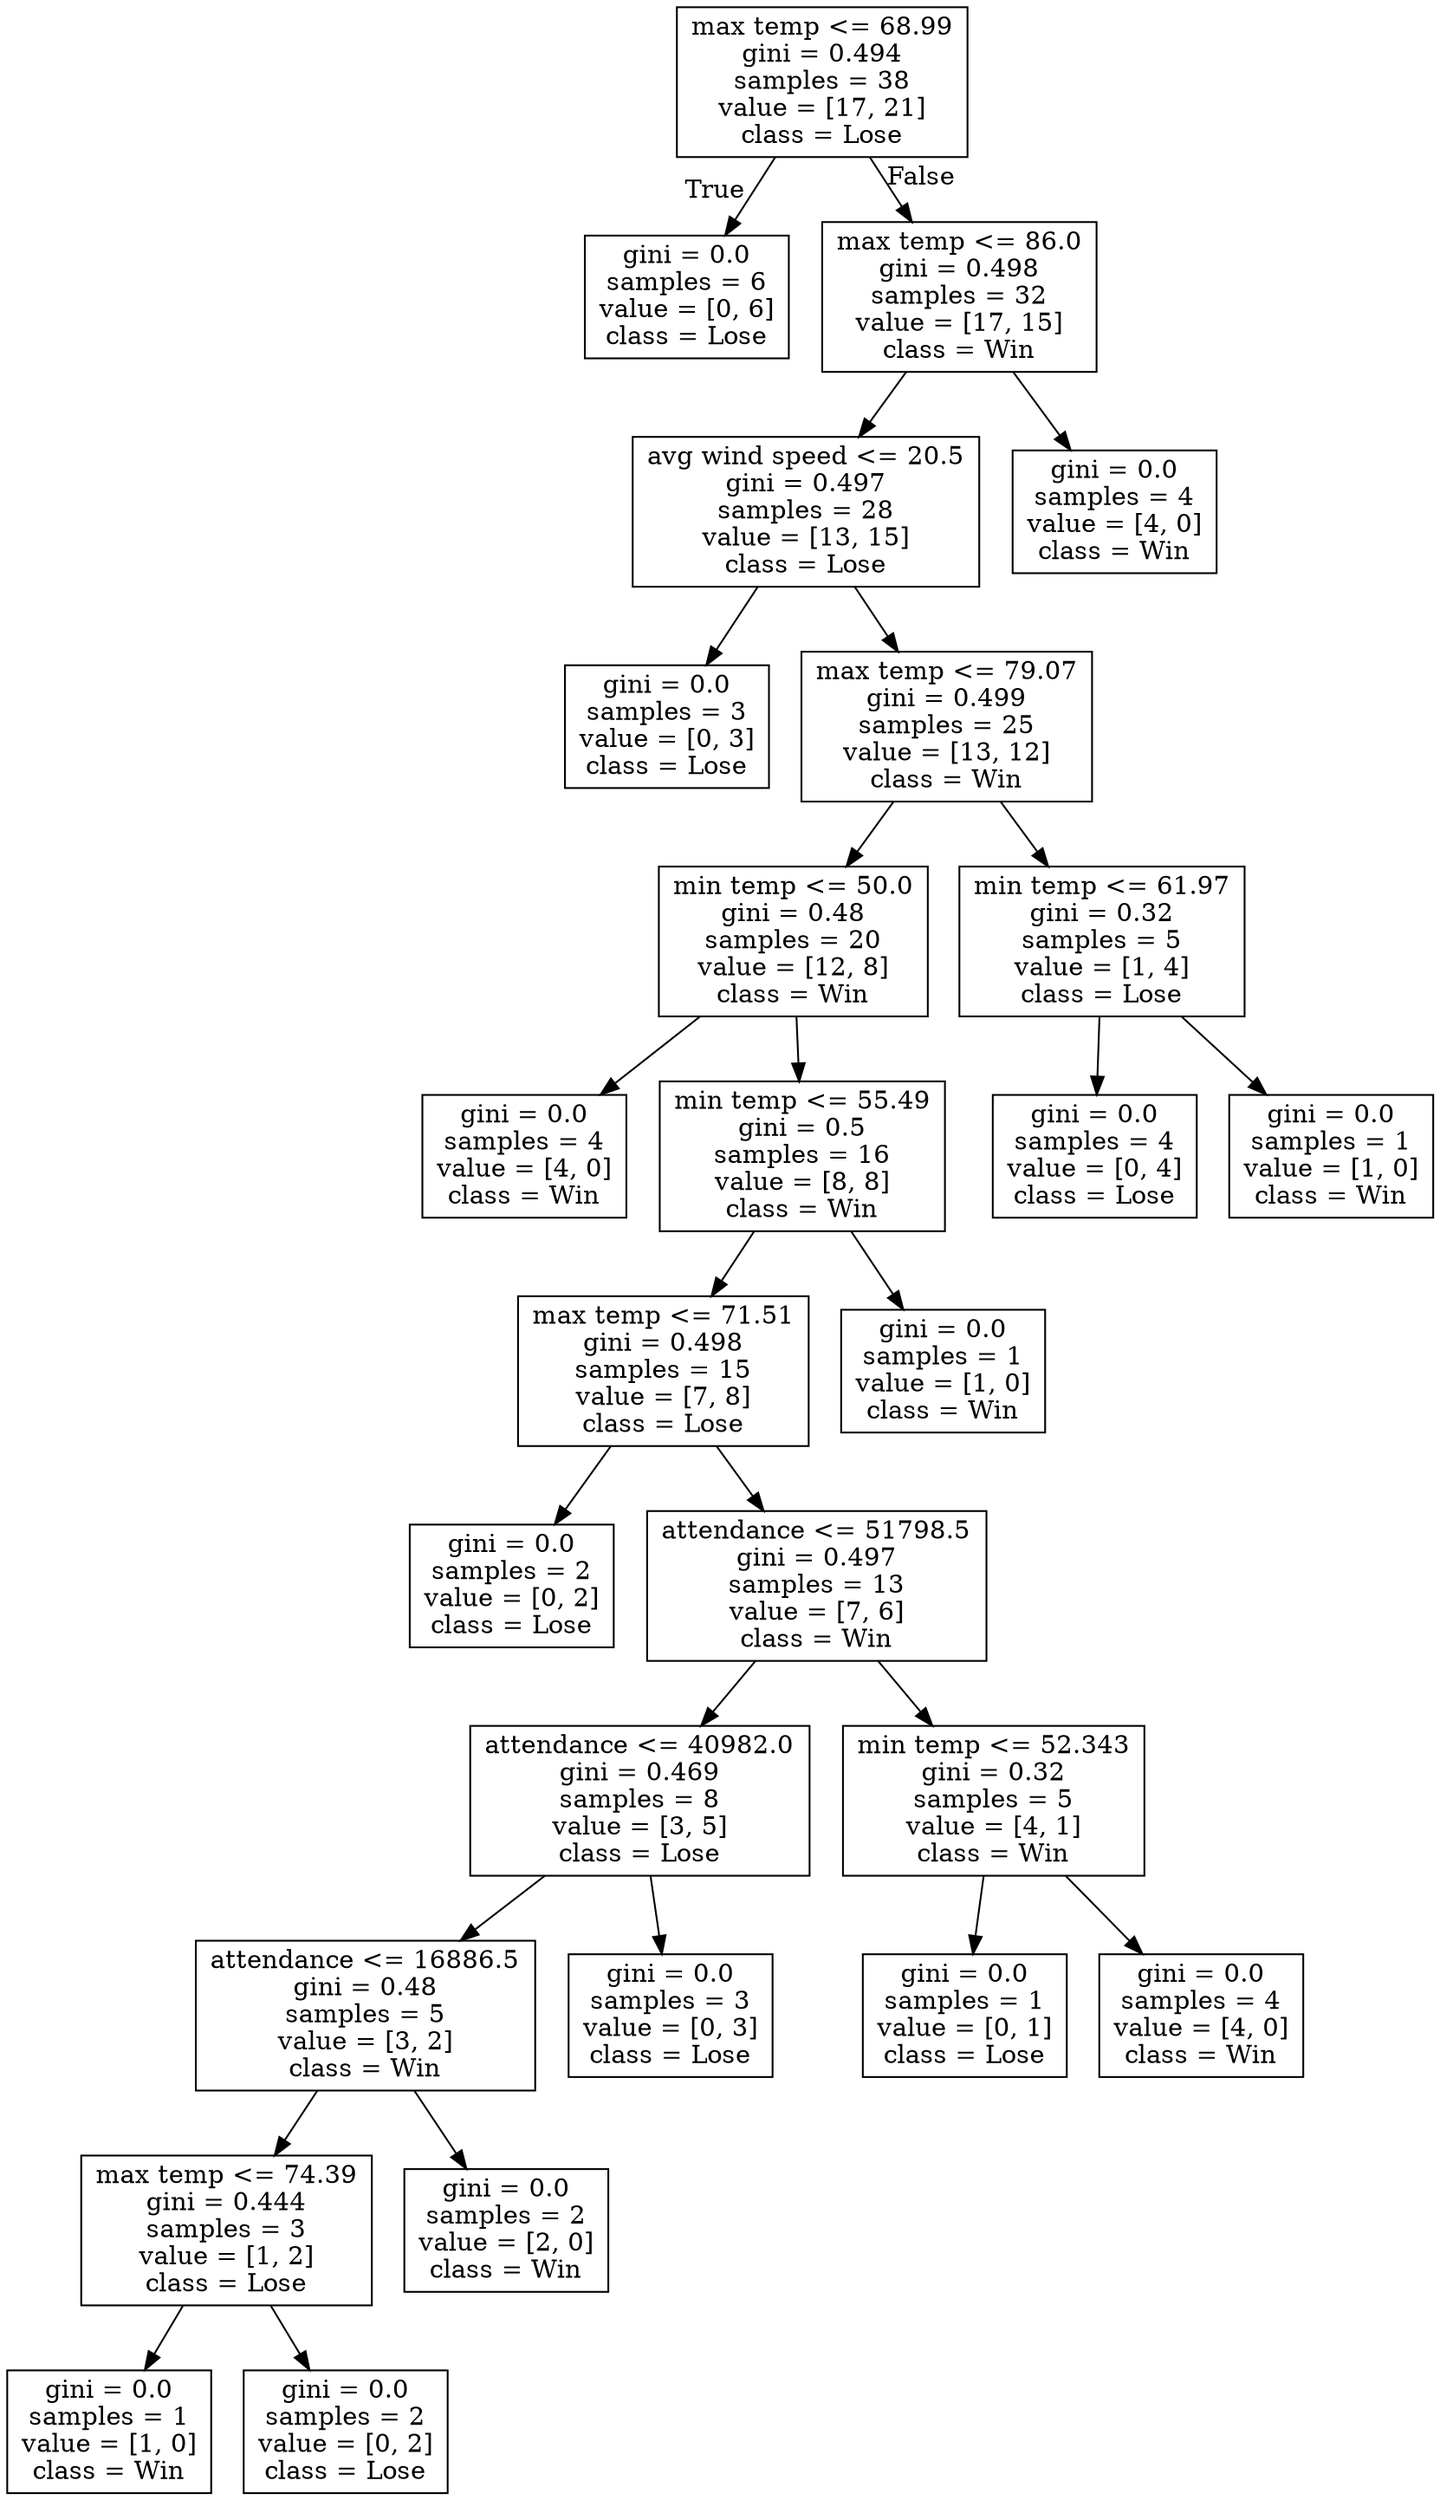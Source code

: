 digraph Tree {
node [shape=box] ;
0 [label="max temp <= 68.99\ngini = 0.494\nsamples = 38\nvalue = [17, 21]\nclass = Lose"] ;
1 [label="gini = 0.0\nsamples = 6\nvalue = [0, 6]\nclass = Lose"] ;
0 -> 1 [labeldistance=2.5, labelangle=45, headlabel="True"] ;
2 [label="max temp <= 86.0\ngini = 0.498\nsamples = 32\nvalue = [17, 15]\nclass = Win"] ;
0 -> 2 [labeldistance=2.5, labelangle=-45, headlabel="False"] ;
3 [label="avg wind speed <= 20.5\ngini = 0.497\nsamples = 28\nvalue = [13, 15]\nclass = Lose"] ;
2 -> 3 ;
4 [label="gini = 0.0\nsamples = 3\nvalue = [0, 3]\nclass = Lose"] ;
3 -> 4 ;
5 [label="max temp <= 79.07\ngini = 0.499\nsamples = 25\nvalue = [13, 12]\nclass = Win"] ;
3 -> 5 ;
6 [label="min temp <= 50.0\ngini = 0.48\nsamples = 20\nvalue = [12, 8]\nclass = Win"] ;
5 -> 6 ;
7 [label="gini = 0.0\nsamples = 4\nvalue = [4, 0]\nclass = Win"] ;
6 -> 7 ;
8 [label="min temp <= 55.49\ngini = 0.5\nsamples = 16\nvalue = [8, 8]\nclass = Win"] ;
6 -> 8 ;
9 [label="max temp <= 71.51\ngini = 0.498\nsamples = 15\nvalue = [7, 8]\nclass = Lose"] ;
8 -> 9 ;
10 [label="gini = 0.0\nsamples = 2\nvalue = [0, 2]\nclass = Lose"] ;
9 -> 10 ;
11 [label="attendance <= 51798.5\ngini = 0.497\nsamples = 13\nvalue = [7, 6]\nclass = Win"] ;
9 -> 11 ;
12 [label="attendance <= 40982.0\ngini = 0.469\nsamples = 8\nvalue = [3, 5]\nclass = Lose"] ;
11 -> 12 ;
13 [label="attendance <= 16886.5\ngini = 0.48\nsamples = 5\nvalue = [3, 2]\nclass = Win"] ;
12 -> 13 ;
14 [label="max temp <= 74.39\ngini = 0.444\nsamples = 3\nvalue = [1, 2]\nclass = Lose"] ;
13 -> 14 ;
15 [label="gini = 0.0\nsamples = 1\nvalue = [1, 0]\nclass = Win"] ;
14 -> 15 ;
16 [label="gini = 0.0\nsamples = 2\nvalue = [0, 2]\nclass = Lose"] ;
14 -> 16 ;
17 [label="gini = 0.0\nsamples = 2\nvalue = [2, 0]\nclass = Win"] ;
13 -> 17 ;
18 [label="gini = 0.0\nsamples = 3\nvalue = [0, 3]\nclass = Lose"] ;
12 -> 18 ;
19 [label="min temp <= 52.343\ngini = 0.32\nsamples = 5\nvalue = [4, 1]\nclass = Win"] ;
11 -> 19 ;
20 [label="gini = 0.0\nsamples = 1\nvalue = [0, 1]\nclass = Lose"] ;
19 -> 20 ;
21 [label="gini = 0.0\nsamples = 4\nvalue = [4, 0]\nclass = Win"] ;
19 -> 21 ;
22 [label="gini = 0.0\nsamples = 1\nvalue = [1, 0]\nclass = Win"] ;
8 -> 22 ;
23 [label="min temp <= 61.97\ngini = 0.32\nsamples = 5\nvalue = [1, 4]\nclass = Lose"] ;
5 -> 23 ;
24 [label="gini = 0.0\nsamples = 4\nvalue = [0, 4]\nclass = Lose"] ;
23 -> 24 ;
25 [label="gini = 0.0\nsamples = 1\nvalue = [1, 0]\nclass = Win"] ;
23 -> 25 ;
26 [label="gini = 0.0\nsamples = 4\nvalue = [4, 0]\nclass = Win"] ;
2 -> 26 ;
}